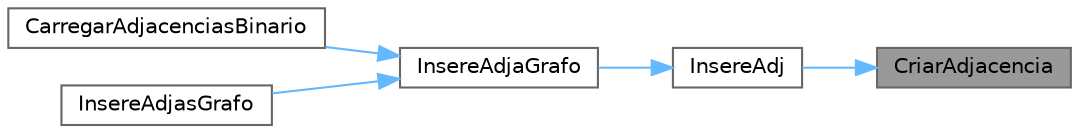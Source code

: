 digraph "CriarAdjacencia"
{
 // LATEX_PDF_SIZE
  bgcolor="transparent";
  edge [fontname=Helvetica,fontsize=10,labelfontname=Helvetica,labelfontsize=10];
  node [fontname=Helvetica,fontsize=10,shape=box,height=0.2,width=0.4];
  rankdir="RL";
  Node1 [id="Node000001",label="CriarAdjacencia",height=0.2,width=0.4,color="gray40", fillcolor="grey60", style="filled", fontcolor="black",tooltip=" "];
  Node1 -> Node2 [id="edge5_Node000001_Node000002",dir="back",color="steelblue1",style="solid",tooltip=" "];
  Node2 [id="Node000002",label="InsereAdj",height=0.2,width=0.4,color="grey40", fillcolor="white", style="filled",URL="$_adjacencia_8c.html#aa4f8cca1391a683e75daaeb924f14861",tooltip=" "];
  Node2 -> Node3 [id="edge6_Node000002_Node000003",dir="back",color="steelblue1",style="solid",tooltip=" "];
  Node3 [id="Node000003",label="InsereAdjaGrafo",height=0.2,width=0.4,color="grey40", fillcolor="white", style="filled",URL="$_adjacencia_8c.html#a01aeb8e9b81ecf2f1523114dc693f937",tooltip=" "];
  Node3 -> Node4 [id="edge7_Node000003_Node000004",dir="back",color="steelblue1",style="solid",tooltip=" "];
  Node4 [id="Node000004",label="CarregarAdjacenciasBinario",height=0.2,width=0.4,color="grey40", fillcolor="white", style="filled",URL="$_ficheiro_8c.html#a3a2c7ce2b3887802e0c48b448a27ed88",tooltip=" "];
  Node3 -> Node5 [id="edge8_Node000003_Node000005",dir="back",color="steelblue1",style="solid",tooltip=" "];
  Node5 [id="Node000005",label="InsereAdjasGrafo",height=0.2,width=0.4,color="grey40", fillcolor="white", style="filled",URL="$_adjacencia_8c.html#a820b73203657ec41ce7ec9eaae69e023",tooltip=" "];
}
